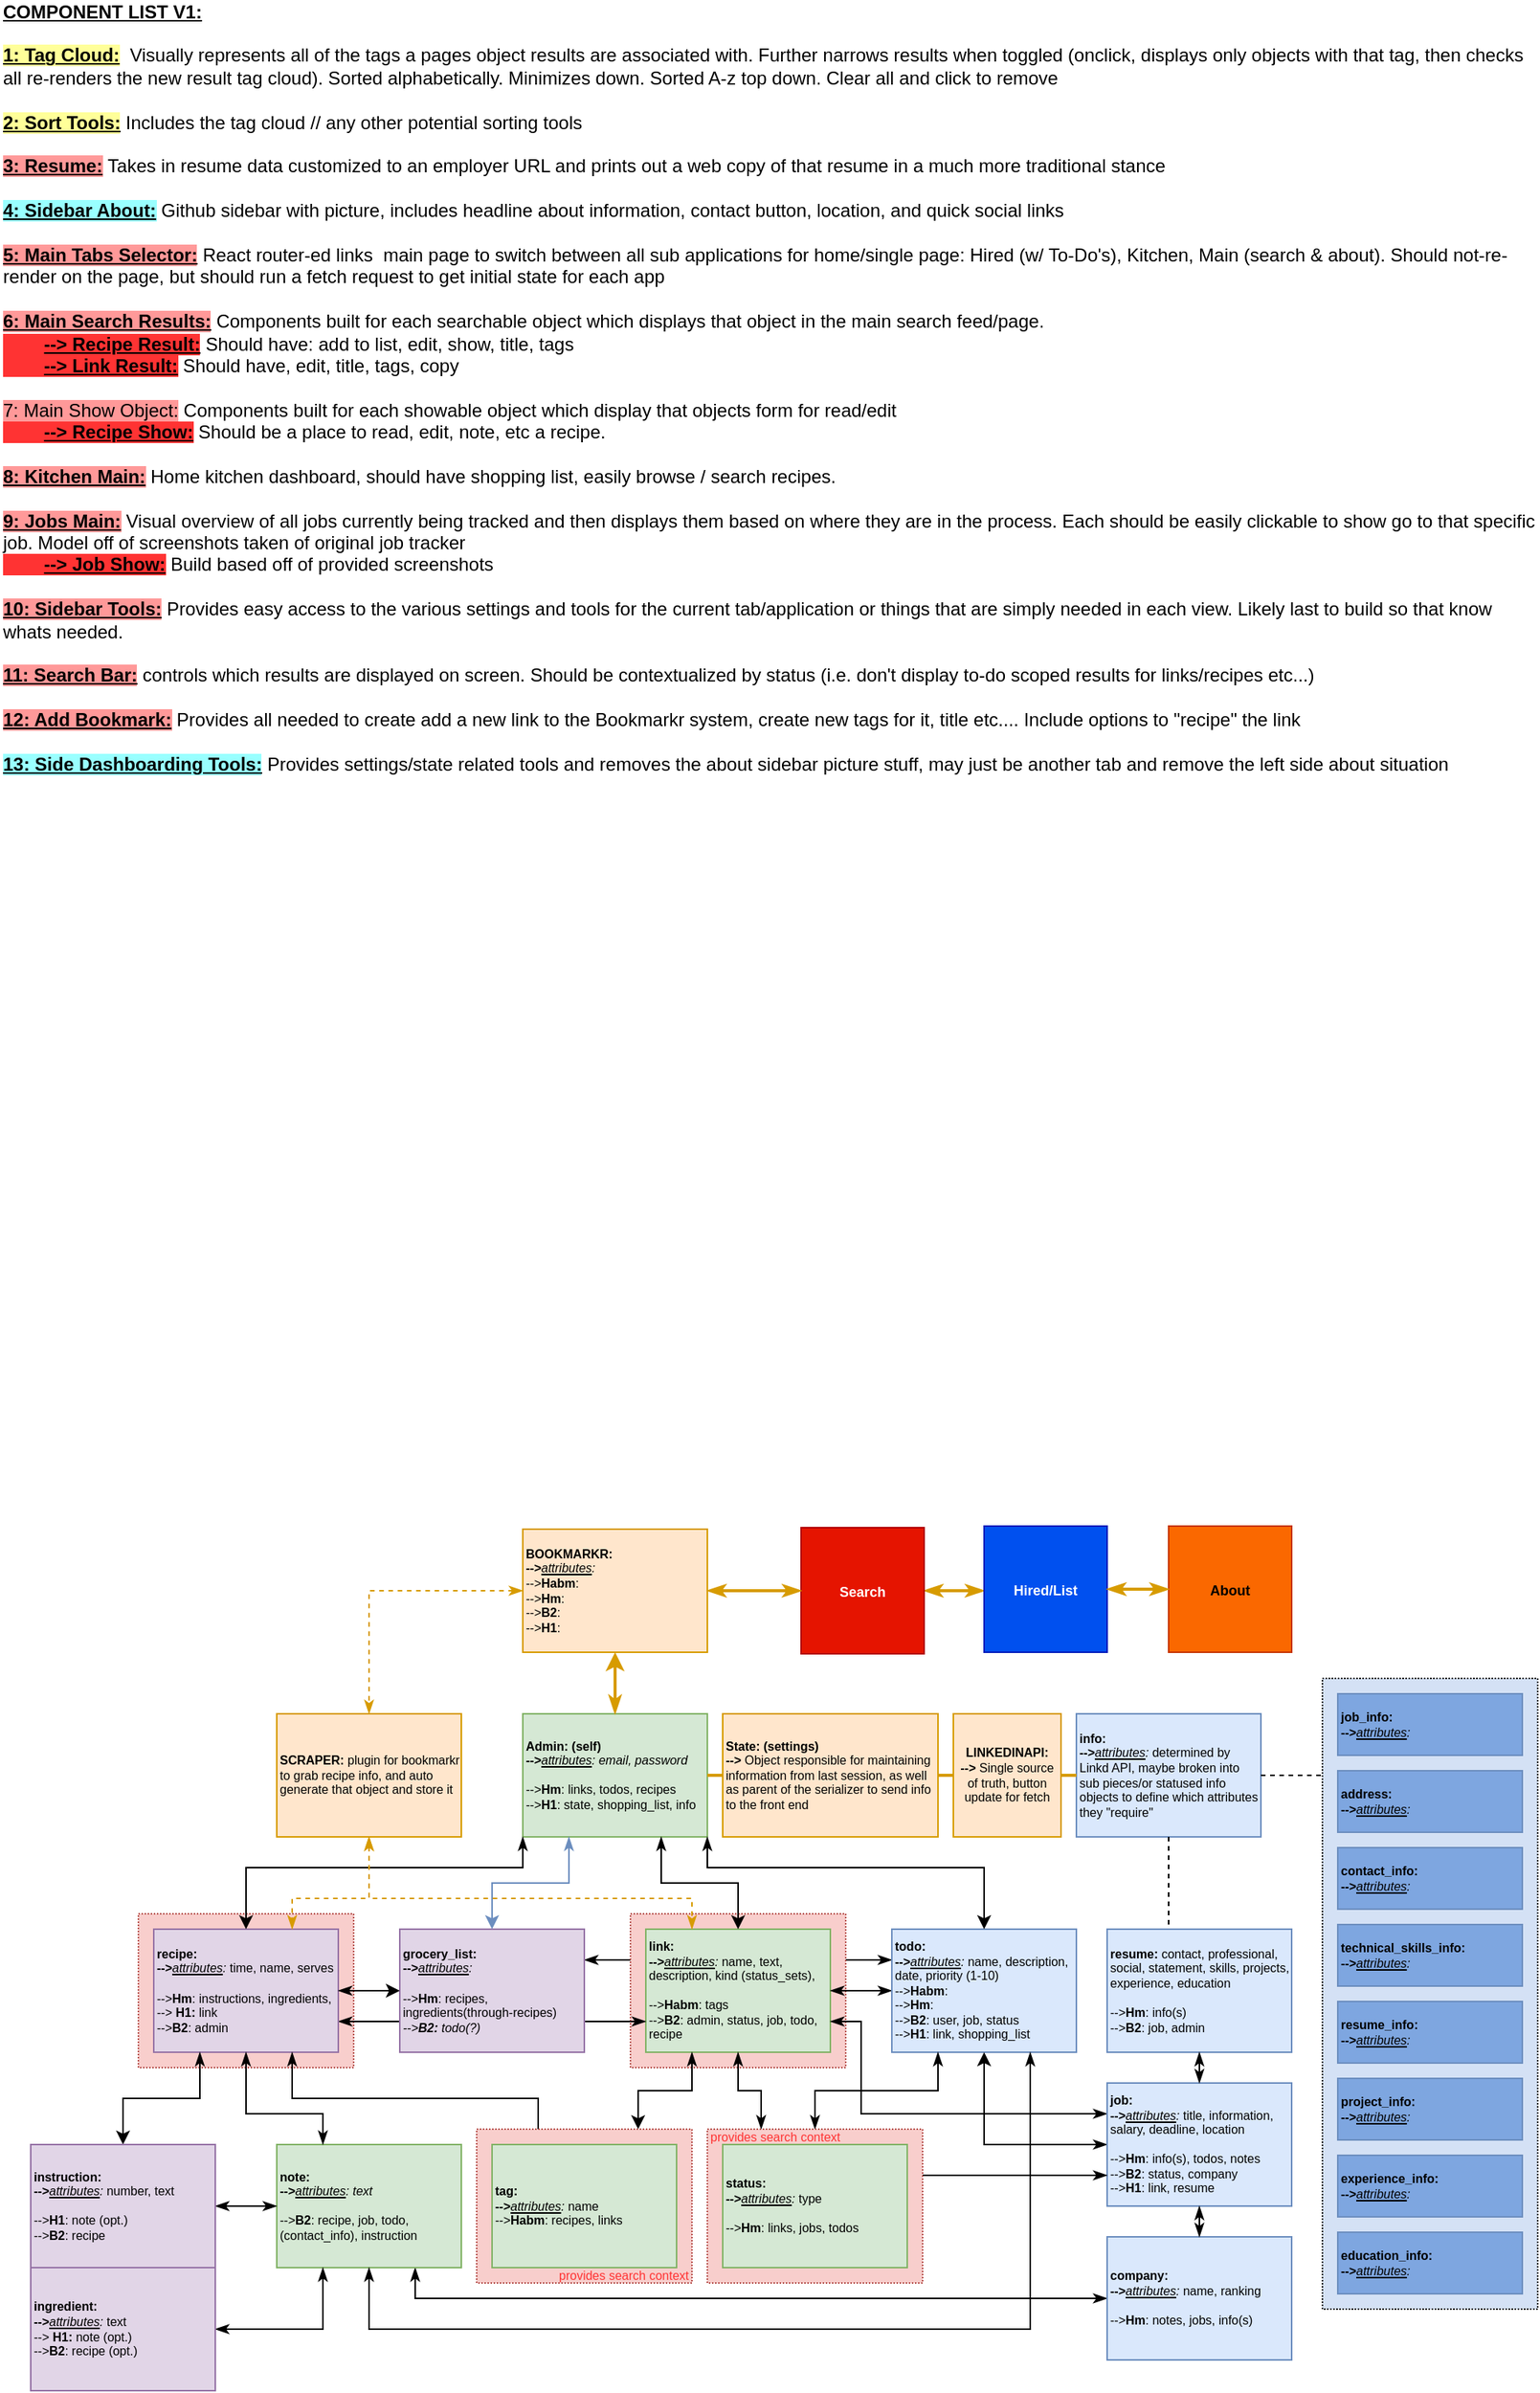 <mxfile version="15.7.3" type="device"><diagram id="ImDymK1f7_B1jzTCU4_X" name="Page-1"><mxGraphModel dx="1502" dy="1850" grid="1" gridSize="10" guides="1" tooltips="1" connect="1" arrows="1" fold="1" page="1" pageScale="1" pageWidth="1100" pageHeight="850" math="0" shadow="0"><root><mxCell id="0"/><mxCell id="1" parent="0"/><mxCell id="HJYqMd4OV8tpor4b_tV7-92" style="edgeStyle=orthogonalEdgeStyle;rounded=0;orthogonalLoop=1;jettySize=auto;html=1;exitX=0;exitY=0.25;exitDx=0;exitDy=0;entryX=1;entryY=0.25;entryDx=0;entryDy=0;fontSize=8;fontColor=#FF3333;startArrow=classicThin;startFill=1;endArrow=classicThin;endFill=1;strokeColor=#000000;strokeWidth=1;" parent="1" source="HJYqMd4OV8tpor4b_tV7-34" target="HJYqMd4OV8tpor4b_tV7-33" edge="1"><mxGeometry x="10" y="1192" as="geometry"/></mxCell><mxCell id="klLHw8lv9nVdal6uO0Be-18" value="" style="rounded=0;whiteSpace=wrap;html=1;fontSize=8;fillColor=#f8cecc;align=left;strokeColor=#b85450;dashed=1;dashPattern=1 1;rotation=0;container=0;" parent="1" vertex="1"><mxGeometry x="450" y="392" width="140" height="100" as="geometry"/></mxCell><mxCell id="klLHw8lv9nVdal6uO0Be-17" value="" style="rounded=0;whiteSpace=wrap;html=1;fontSize=8;fillColor=#f8cecc;align=left;strokeColor=#b85450;dashed=1;dashPattern=1 1;rotation=0;container=0;" parent="1" vertex="1"><mxGeometry x="130" y="392" width="140" height="100" as="geometry"/></mxCell><mxCell id="klLHw8lv9nVdal6uO0Be-39" style="edgeStyle=orthogonalEdgeStyle;rounded=0;orthogonalLoop=1;jettySize=auto;html=1;exitX=0;exitY=0.5;exitDx=0;exitDy=0;entryX=0.75;entryY=1;entryDx=0;entryDy=0;fontSize=9;startArrow=classicThin;startFill=1;endArrow=classicThin;endFill=1;strokeWidth=1;" parent="1" source="HJYqMd4OV8tpor4b_tV7-45" target="HJYqMd4OV8tpor4b_tV7-42" edge="1"><mxGeometry relative="1" as="geometry"/></mxCell><mxCell id="HJYqMd4OV8tpor4b_tV7-45" value="&lt;b&gt;company:&lt;/b&gt;&lt;br&gt;&lt;b&gt;--&amp;gt;&lt;/b&gt;&lt;i&gt;&lt;u&gt;attributes&lt;/u&gt;: &lt;/i&gt;name, ranking&lt;br&gt;&lt;br&gt;--&amp;gt;&lt;b&gt;Hm&lt;/b&gt;: notes, jobs, info(s)" style="rounded=0;whiteSpace=wrap;html=1;fontSize=8;align=left;fillColor=#dae8fc;strokeColor=#6c8ebf;rotation=0;container=0;" parent="1" vertex="1"><mxGeometry x="760" y="602" width="120" height="80" as="geometry"/></mxCell><mxCell id="HJYqMd4OV8tpor4b_tV7-2" value="&lt;b&gt;Admin: (self)&lt;/b&gt;&lt;br&gt;&lt;b&gt;--&amp;gt;&lt;/b&gt;&lt;i&gt;&lt;u&gt;attributes&lt;/u&gt;: email, password&lt;/i&gt;&lt;br&gt;&lt;br&gt;--&amp;gt;&lt;b&gt;Hm&lt;/b&gt;: links, todos, recipes&amp;nbsp;&lt;br&gt;--&amp;gt;&lt;b&gt;H1&lt;/b&gt;: state, shopping_list, info" style="rounded=0;whiteSpace=wrap;html=1;fontSize=8;align=left;fillColor=#d5e8d4;strokeColor=#82b366;rotation=0;container=0;" parent="1" vertex="1"><mxGeometry x="380" y="262" width="120" height="80" as="geometry"/></mxCell><mxCell id="HJYqMd4OV8tpor4b_tV7-3" value="&lt;b&gt;LINKEDINAPI:&lt;br&gt;--&amp;gt; &lt;/b&gt;Single source of truth, button update for fetch" style="rounded=0;whiteSpace=wrap;html=1;fontSize=8;align=center;fillColor=#ffe6cc;strokeColor=#d79b00;rotation=0;container=0;" parent="1" vertex="1"><mxGeometry x="660" y="262" width="70" height="80" as="geometry"/></mxCell><mxCell id="HJYqMd4OV8tpor4b_tV7-4" value="&lt;b&gt;info:&lt;/b&gt;&lt;br&gt;&lt;b&gt;--&amp;gt;&lt;/b&gt;&lt;i&gt;&lt;u&gt;attributes&lt;/u&gt;: &lt;/i&gt;determined by Linkd API, maybe broken into sub pieces/or statused info objects to define which attributes they &quot;require&quot;&lt;br&gt;" style="rounded=0;whiteSpace=wrap;html=1;fontSize=8;align=left;fillColor=#dae8fc;strokeColor=#6c8ebf;rotation=0;container=0;" parent="1" vertex="1"><mxGeometry x="740" y="262" width="120" height="80" as="geometry"/></mxCell><mxCell id="HJYqMd4OV8tpor4b_tV7-85" style="edgeStyle=orthogonalEdgeStyle;rounded=0;orthogonalLoop=1;jettySize=auto;html=1;exitX=1;exitY=0.5;exitDx=0;exitDy=0;entryX=0;entryY=0.5;entryDx=0;entryDy=0;fontSize=8;fontColor=#FF3333;startArrow=none;startFill=0;endArrow=none;endFill=0;strokeColor=#d79b00;strokeWidth=2;fillColor=#ffe6cc;" parent="1" source="HJYqMd4OV8tpor4b_tV7-3" target="HJYqMd4OV8tpor4b_tV7-4" edge="1"><mxGeometry x="10" y="1192" as="geometry"/></mxCell><mxCell id="HJYqMd4OV8tpor4b_tV7-29" value="&lt;b&gt;link:&lt;/b&gt;&lt;br&gt;&lt;b&gt;--&amp;gt;&lt;/b&gt;&lt;i&gt;&lt;u&gt;attributes&lt;/u&gt;: &lt;/i&gt;name, text, description, kind (status_sets),&lt;br&gt;&lt;br&gt;--&amp;gt;&lt;b&gt;Habm&lt;/b&gt;: tags&lt;br&gt;--&amp;gt;&lt;b&gt;B2&lt;/b&gt;: admin, status, job, todo, recipe" style="rounded=0;whiteSpace=wrap;html=1;fontSize=8;align=left;fillColor=#d5e8d4;strokeColor=#82b366;rotation=0;container=0;" parent="1" vertex="1"><mxGeometry x="460" y="402" width="120" height="80" as="geometry"/></mxCell><mxCell id="HJYqMd4OV8tpor4b_tV7-51" style="edgeStyle=orthogonalEdgeStyle;rounded=0;orthogonalLoop=1;jettySize=auto;html=1;exitX=0.75;exitY=1;exitDx=0;exitDy=0;entryX=0.5;entryY=0;entryDx=0;entryDy=0;fontSize=8;startArrow=classicThin;startFill=1;" parent="1" source="HJYqMd4OV8tpor4b_tV7-2" target="HJYqMd4OV8tpor4b_tV7-29" edge="1"><mxGeometry x="10" y="1192" as="geometry"/></mxCell><mxCell id="HJYqMd4OV8tpor4b_tV7-91" style="edgeStyle=orthogonalEdgeStyle;rounded=0;orthogonalLoop=1;jettySize=auto;html=1;exitX=1;exitY=0.75;exitDx=0;exitDy=0;fontSize=8;fontColor=#FF3333;startArrow=classicThin;startFill=1;endArrow=classicThin;endFill=1;strokeColor=#000000;strokeWidth=1;" parent="1" source="HJYqMd4OV8tpor4b_tV7-30" edge="1"><mxGeometry x="10" y="1192" as="geometry"><mxPoint x="460" y="462" as="targetPoint"/><Array as="points"><mxPoint x="460" y="462"/></Array></mxGeometry></mxCell><mxCell id="HJYqMd4OV8tpor4b_tV7-30" value="&lt;b&gt;recipe:&lt;/b&gt;&lt;br&gt;&lt;b&gt;--&amp;gt;&lt;/b&gt;&lt;i&gt;&lt;u&gt;attributes&lt;/u&gt;: &lt;/i&gt;time, name, serves&lt;br&gt;&lt;br&gt;--&amp;gt;&lt;b&gt;Hm&lt;/b&gt;: instructions, ingredients, --&amp;gt; &lt;b&gt;H1:&lt;/b&gt;&amp;nbsp;link&lt;br&gt;--&amp;gt;&lt;b&gt;B2&lt;/b&gt;: admin" style="rounded=0;whiteSpace=wrap;html=1;fontSize=8;align=left;fillColor=#e1d5e7;strokeColor=#9673a6;rotation=0;container=0;" parent="1" vertex="1"><mxGeometry x="140" y="402" width="120" height="80" as="geometry"/></mxCell><mxCell id="HJYqMd4OV8tpor4b_tV7-53" style="edgeStyle=orthogonalEdgeStyle;rounded=0;orthogonalLoop=1;jettySize=auto;html=1;exitX=0;exitY=1;exitDx=0;exitDy=0;entryX=0.5;entryY=0;entryDx=0;entryDy=0;fontSize=8;startArrow=classicThin;startFill=1;" parent="1" source="HJYqMd4OV8tpor4b_tV7-2" target="HJYqMd4OV8tpor4b_tV7-30" edge="1"><mxGeometry x="10" y="1192" as="geometry"><Array as="points"><mxPoint x="380" y="362"/><mxPoint x="200" y="362"/></Array></mxGeometry></mxCell><mxCell id="HJYqMd4OV8tpor4b_tV7-33" value="&lt;b&gt;grocery_list:&lt;/b&gt;&lt;br&gt;&lt;b&gt;--&amp;gt;&lt;/b&gt;&lt;i&gt;&lt;u&gt;attributes&lt;/u&gt;:&lt;/i&gt;&lt;br&gt;&lt;br&gt;--&amp;gt;&lt;b&gt;Hm&lt;/b&gt;: recipes, ingredients(through-recipes)&lt;br&gt;&lt;i&gt;--&amp;gt;&lt;b&gt;B2: &lt;/b&gt;todo(?)&lt;/i&gt;" style="rounded=0;whiteSpace=wrap;html=1;fontSize=8;align=left;fillColor=#e1d5e7;strokeColor=#9673a6;rotation=0;container=0;" parent="1" vertex="1"><mxGeometry x="300" y="402" width="120" height="80" as="geometry"/></mxCell><mxCell id="HJYqMd4OV8tpor4b_tV7-50" style="edgeStyle=orthogonalEdgeStyle;rounded=0;orthogonalLoop=1;jettySize=auto;html=1;exitX=0.25;exitY=1;exitDx=0;exitDy=0;entryX=0.5;entryY=0;entryDx=0;entryDy=0;fontSize=8;startArrow=classicThin;startFill=1;fillColor=#dae8fc;strokeColor=#6c8ebf;" parent="1" source="HJYqMd4OV8tpor4b_tV7-2" target="HJYqMd4OV8tpor4b_tV7-33" edge="1"><mxGeometry x="10" y="1192" as="geometry"/></mxCell><mxCell id="HJYqMd4OV8tpor4b_tV7-49" style="edgeStyle=orthogonalEdgeStyle;rounded=0;orthogonalLoop=1;jettySize=auto;html=1;exitX=1;exitY=0.5;exitDx=0;exitDy=0;entryX=0;entryY=0.5;entryDx=0;entryDy=0;fontSize=8;startArrow=classicThin;startFill=1;" parent="1" source="HJYqMd4OV8tpor4b_tV7-30" target="HJYqMd4OV8tpor4b_tV7-33" edge="1"><mxGeometry x="10" y="1192" as="geometry"/></mxCell><mxCell id="HJYqMd4OV8tpor4b_tV7-90" style="edgeStyle=orthogonalEdgeStyle;rounded=0;orthogonalLoop=1;jettySize=auto;html=1;exitX=0;exitY=0.5;exitDx=0;exitDy=0;entryX=1;entryY=0.5;entryDx=0;entryDy=0;fontSize=8;fontColor=#FF3333;startArrow=classicThin;startFill=1;endArrow=classicThin;endFill=1;strokeColor=#000000;strokeWidth=1;" parent="1" source="HJYqMd4OV8tpor4b_tV7-34" target="HJYqMd4OV8tpor4b_tV7-29" edge="1"><mxGeometry x="10" y="1192" as="geometry"/></mxCell><mxCell id="HJYqMd4OV8tpor4b_tV7-34" value="&lt;b&gt;todo:&lt;/b&gt;&lt;br&gt;&lt;b&gt;--&amp;gt;&lt;/b&gt;&lt;i&gt;&lt;u&gt;attributes&lt;/u&gt;: &lt;/i&gt;name, description, date, priority (1-10)&lt;br&gt;--&amp;gt;&lt;b&gt;Habm&lt;/b&gt;:&amp;nbsp;&lt;br&gt;--&amp;gt;&lt;b&gt;Hm&lt;/b&gt;:&lt;br&gt;--&amp;gt;&lt;b&gt;B2&lt;/b&gt;: user, job, status&lt;br&gt;--&amp;gt;&lt;b&gt;H1&lt;/b&gt;: link, shopping_list" style="rounded=0;whiteSpace=wrap;html=1;fontSize=8;align=left;fillColor=#dae8fc;strokeColor=#6c8ebf;rotation=0;container=0;" parent="1" vertex="1"><mxGeometry x="620" y="402" width="120" height="80" as="geometry"/></mxCell><mxCell id="HJYqMd4OV8tpor4b_tV7-52" style="edgeStyle=orthogonalEdgeStyle;rounded=0;orthogonalLoop=1;jettySize=auto;html=1;exitX=1;exitY=1;exitDx=0;exitDy=0;entryX=0.5;entryY=0;entryDx=0;entryDy=0;fontSize=8;startArrow=classicThin;startFill=1;" parent="1" source="HJYqMd4OV8tpor4b_tV7-2" target="HJYqMd4OV8tpor4b_tV7-34" edge="1"><mxGeometry x="10" y="1192" as="geometry"><Array as="points"><mxPoint x="500" y="362"/><mxPoint x="680" y="362"/></Array></mxGeometry></mxCell><mxCell id="HJYqMd4OV8tpor4b_tV7-59" style="edgeStyle=orthogonalEdgeStyle;rounded=0;orthogonalLoop=1;jettySize=auto;html=1;exitX=0.25;exitY=1;exitDx=0;exitDy=0;entryX=0.75;entryY=0;entryDx=0;entryDy=0;fontSize=8;startArrow=classicThin;startFill=1;" parent="1" source="HJYqMd4OV8tpor4b_tV7-29" target="HJYqMd4OV8tpor4b_tV7-94" edge="1"><mxGeometry x="10" y="1192" as="geometry"/></mxCell><mxCell id="HJYqMd4OV8tpor4b_tV7-58" style="edgeStyle=orthogonalEdgeStyle;rounded=0;orthogonalLoop=1;jettySize=auto;html=1;exitX=0.75;exitY=1;exitDx=0;exitDy=0;entryX=0.25;entryY=0;entryDx=0;entryDy=0;fontSize=8;startArrow=classicThin;startFill=1;" parent="1" source="HJYqMd4OV8tpor4b_tV7-30" target="HJYqMd4OV8tpor4b_tV7-35" edge="1"><mxGeometry x="10" y="1192" as="geometry"/></mxCell><mxCell id="HJYqMd4OV8tpor4b_tV7-57" style="edgeStyle=orthogonalEdgeStyle;rounded=0;orthogonalLoop=1;jettySize=auto;html=1;exitX=0;exitY=0.5;exitDx=0;exitDy=0;entryX=0.5;entryY=1;entryDx=0;entryDy=0;fontSize=8;startArrow=classicThin;startFill=1;" parent="1" source="HJYqMd4OV8tpor4b_tV7-37" target="HJYqMd4OV8tpor4b_tV7-34" edge="1"><mxGeometry x="10" y="1192" as="geometry"><Array as="points"><mxPoint x="680" y="542"/></Array></mxGeometry></mxCell><mxCell id="HJYqMd4OV8tpor4b_tV7-89" style="edgeStyle=orthogonalEdgeStyle;rounded=0;orthogonalLoop=1;jettySize=auto;html=1;exitX=0;exitY=0.25;exitDx=0;exitDy=0;entryX=1;entryY=0.75;entryDx=0;entryDy=0;fontSize=8;fontColor=#FF3333;startArrow=classicThin;startFill=1;endArrow=classicThin;endFill=1;strokeColor=#000000;strokeWidth=1;" parent="1" source="HJYqMd4OV8tpor4b_tV7-37" target="HJYqMd4OV8tpor4b_tV7-29" edge="1"><mxGeometry x="10" y="1192" as="geometry"><Array as="points"><mxPoint x="600" y="522"/><mxPoint x="600" y="462"/></Array></mxGeometry></mxCell><mxCell id="HJYqMd4OV8tpor4b_tV7-37" value="&lt;b&gt;job:&lt;/b&gt;&lt;br&gt;&lt;b&gt;--&amp;gt;&lt;/b&gt;&lt;i&gt;&lt;u&gt;attributes&lt;/u&gt;: &lt;/i&gt;title, information, salary, deadline, location&lt;br&gt;&lt;br&gt;--&amp;gt;&lt;b&gt;Hm&lt;/b&gt;: info(s), todos, notes&lt;br&gt;--&amp;gt;&lt;b&gt;B2&lt;/b&gt;: status, company&lt;br&gt;--&amp;gt;&lt;b&gt;H1&lt;/b&gt;: link, resume" style="rounded=0;whiteSpace=wrap;html=1;fontSize=8;align=left;fillColor=#dae8fc;strokeColor=#6c8ebf;rotation=0;container=0;" parent="1" vertex="1"><mxGeometry x="760" y="502" width="120" height="80" as="geometry"/></mxCell><mxCell id="klLHw8lv9nVdal6uO0Be-10" style="edgeStyle=orthogonalEdgeStyle;rounded=0;orthogonalLoop=1;jettySize=auto;html=1;exitX=0;exitY=0.5;exitDx=0;exitDy=0;entryX=1;entryY=0.5;entryDx=0;entryDy=0;strokeColor=none;startArrow=classicThin;startFill=1;" parent="1" source="HJYqMd4OV8tpor4b_tV7-45" target="HJYqMd4OV8tpor4b_tV7-37" edge="1"><mxGeometry x="60" y="142" as="geometry"/></mxCell><mxCell id="HJYqMd4OV8tpor4b_tV7-38" value="&lt;b&gt;resume: &lt;/b&gt;contact, professional, social, statement, skills, projects, experience, education&lt;br&gt;&lt;br&gt;--&amp;gt;&lt;b&gt;Hm&lt;/b&gt;: info(s)&lt;br&gt;--&amp;gt;&lt;b&gt;B2&lt;/b&gt;: job, admin" style="rounded=0;whiteSpace=wrap;html=1;fontSize=8;align=left;fillColor=#dae8fc;strokeColor=#6c8ebf;rotation=0;container=0;" parent="1" vertex="1"><mxGeometry x="760" y="402" width="120" height="80" as="geometry"/></mxCell><mxCell id="klLHw8lv9nVdal6uO0Be-36" style="edgeStyle=orthogonalEdgeStyle;rounded=0;orthogonalLoop=1;jettySize=auto;html=1;exitX=0.5;exitY=0;exitDx=0;exitDy=0;entryX=0.5;entryY=1;entryDx=0;entryDy=0;fontSize=9;startArrow=classicThin;startFill=1;endArrow=classicThin;endFill=1;strokeWidth=1;" parent="1" source="HJYqMd4OV8tpor4b_tV7-37" target="HJYqMd4OV8tpor4b_tV7-38" edge="1"><mxGeometry x="60" y="140" as="geometry"/></mxCell><mxCell id="HJYqMd4OV8tpor4b_tV7-39" style="edgeStyle=orthogonalEdgeStyle;rounded=0;orthogonalLoop=1;jettySize=auto;html=1;exitX=0.5;exitY=1;exitDx=0;exitDy=0;fontSize=8;startArrow=none;startFill=0;dashed=1;endArrow=none;endFill=0;" parent="1" source="HJYqMd4OV8tpor4b_tV7-4" edge="1"><mxGeometry x="10" y="1192" as="geometry"><mxPoint x="800" y="402" as="targetPoint"/><Array as="points"><mxPoint x="800" y="402"/></Array></mxGeometry></mxCell><mxCell id="HJYqMd4OV8tpor4b_tV7-42" value="&lt;b&gt;note:&lt;/b&gt;&lt;br&gt;&lt;b&gt;--&amp;gt;&lt;/b&gt;&lt;i&gt;&lt;u&gt;attributes&lt;/u&gt;: text&lt;/i&gt;&lt;br&gt;&lt;br&gt;--&amp;gt;&lt;b&gt;B2&lt;/b&gt;: recipe, job, todo, (contact_info), instruction" style="rounded=0;whiteSpace=wrap;html=1;fontSize=8;align=left;fillColor=#d5e8d4;strokeColor=#82b366;rotation=0;container=0;" parent="1" vertex="1"><mxGeometry x="220" y="542" width="120" height="80" as="geometry"/></mxCell><mxCell id="HJYqMd4OV8tpor4b_tV7-87" style="edgeStyle=orthogonalEdgeStyle;rounded=0;orthogonalLoop=1;jettySize=auto;html=1;exitX=0.5;exitY=1;exitDx=0;exitDy=0;entryX=0.25;entryY=0;entryDx=0;entryDy=0;fontSize=8;fontColor=#FF3333;startArrow=classicThin;startFill=1;endArrow=classicThin;endFill=1;strokeColor=#000000;strokeWidth=1;" parent="1" source="HJYqMd4OV8tpor4b_tV7-30" target="HJYqMd4OV8tpor4b_tV7-42" edge="1"><mxGeometry x="10" y="1192" as="geometry"><Array as="points"><mxPoint x="200" y="522"/><mxPoint x="250" y="522"/></Array></mxGeometry></mxCell><mxCell id="klLHw8lv9nVdal6uO0Be-37" style="edgeStyle=orthogonalEdgeStyle;rounded=0;orthogonalLoop=1;jettySize=auto;html=1;exitX=1;exitY=0.5;exitDx=0;exitDy=0;entryX=0.25;entryY=1;entryDx=0;entryDy=0;fontSize=9;startArrow=classicThin;startFill=1;endArrow=classicThin;endFill=1;strokeWidth=1;" parent="1" source="HJYqMd4OV8tpor4b_tV7-61" target="HJYqMd4OV8tpor4b_tV7-42" edge="1"><mxGeometry x="60" y="140" as="geometry"/></mxCell><mxCell id="HJYqMd4OV8tpor4b_tV7-61" value="&lt;b&gt;ingredient:&lt;/b&gt;&lt;br&gt;&lt;b&gt;--&amp;gt;&lt;/b&gt;&lt;i&gt;&lt;u&gt;attributes&lt;/u&gt;: &lt;/i&gt;text&lt;br&gt;--&amp;gt; &lt;b&gt;H1: &lt;/b&gt;note (opt.)&lt;br&gt;--&amp;gt;&lt;b&gt;B2&lt;/b&gt;: recipe (opt.)" style="rounded=0;whiteSpace=wrap;html=1;fontSize=8;align=left;fillColor=#e1d5e7;strokeColor=#9673a6;rotation=0;container=0;" parent="1" vertex="1"><mxGeometry x="60" y="622" width="120" height="80" as="geometry"/></mxCell><mxCell id="HJYqMd4OV8tpor4b_tV7-63" style="edgeStyle=orthogonalEdgeStyle;rounded=0;orthogonalLoop=1;jettySize=auto;html=1;exitX=0.25;exitY=1;exitDx=0;exitDy=0;entryX=0.5;entryY=0;entryDx=0;entryDy=0;fontSize=8;startArrow=classicThin;startFill=1;" parent="1" source="HJYqMd4OV8tpor4b_tV7-30" target="HJYqMd4OV8tpor4b_tV7-62" edge="1"><mxGeometry x="10" y="1192" as="geometry"><Array as="points"><mxPoint x="170" y="512"/><mxPoint x="120" y="512"/></Array></mxGeometry></mxCell><mxCell id="HJYqMd4OV8tpor4b_tV7-99" style="edgeStyle=orthogonalEdgeStyle;rounded=0;orthogonalLoop=1;jettySize=auto;html=1;exitX=1;exitY=0.5;exitDx=0;exitDy=0;entryX=0;entryY=0.5;entryDx=0;entryDy=0;fontSize=8;fontColor=#FF3333;startArrow=classicThin;startFill=1;endArrow=classicThin;endFill=1;strokeColor=#000000;strokeWidth=1;" parent="1" source="HJYqMd4OV8tpor4b_tV7-62" target="HJYqMd4OV8tpor4b_tV7-42" edge="1"><mxGeometry x="10" y="1192" as="geometry"><Array as="points"><mxPoint x="210" y="582"/><mxPoint x="210" y="582"/></Array></mxGeometry></mxCell><mxCell id="HJYqMd4OV8tpor4b_tV7-62" value="&lt;b&gt;instruction:&lt;/b&gt;&lt;br&gt;&lt;b&gt;--&amp;gt;&lt;/b&gt;&lt;i&gt;&lt;u&gt;attributes&lt;/u&gt;:&amp;nbsp;&lt;/i&gt;number, text&lt;br&gt;&lt;br&gt;--&amp;gt;&lt;b&gt;H1&lt;/b&gt;: note (opt.)&lt;br&gt;--&amp;gt;&lt;b&gt;B2&lt;/b&gt;: recipe" style="rounded=0;whiteSpace=wrap;html=1;fontSize=8;align=left;fillColor=#e1d5e7;strokeColor=#9673a6;rotation=0;container=0;" parent="1" vertex="1"><mxGeometry x="60" y="542" width="120" height="80" as="geometry"/></mxCell><mxCell id="HJYqMd4OV8tpor4b_tV7-103" style="edgeStyle=orthogonalEdgeStyle;rounded=0;orthogonalLoop=1;jettySize=auto;html=1;exitX=0.5;exitY=1;exitDx=0;exitDy=0;entryX=0.75;entryY=0;entryDx=0;entryDy=0;dashed=1;fontSize=8;fontColor=#FF3333;startArrow=classicThin;startFill=1;endArrow=classicThin;endFill=1;strokeColor=#d79b00;strokeWidth=1;fillColor=#ffe6cc;" parent="1" source="HJYqMd4OV8tpor4b_tV7-73" target="HJYqMd4OV8tpor4b_tV7-30" edge="1"><mxGeometry x="10" y="1192" as="geometry"><Array as="points"><mxPoint x="280" y="382"/><mxPoint x="230" y="382"/></Array></mxGeometry></mxCell><mxCell id="HJYqMd4OV8tpor4b_tV7-104" style="edgeStyle=orthogonalEdgeStyle;rounded=0;orthogonalLoop=1;jettySize=auto;html=1;exitX=0.5;exitY=1;exitDx=0;exitDy=0;entryX=0.25;entryY=0;entryDx=0;entryDy=0;dashed=1;fontSize=8;fontColor=#FF3333;startArrow=classicThin;startFill=1;endArrow=classicThin;endFill=1;strokeColor=#d79b00;strokeWidth=1;fillColor=#ffe6cc;" parent="1" source="HJYqMd4OV8tpor4b_tV7-73" target="HJYqMd4OV8tpor4b_tV7-29" edge="1"><mxGeometry x="10" y="1192" as="geometry"><Array as="points"><mxPoint x="280" y="382"/><mxPoint x="490" y="382"/></Array></mxGeometry></mxCell><mxCell id="HJYqMd4OV8tpor4b_tV7-73" value="&lt;b&gt;SCRAPER: &lt;/b&gt;plugin for bookmarkr to grab recipe info, and auto generate that object and store it" style="rounded=0;whiteSpace=wrap;html=1;fontSize=8;align=left;fillColor=#ffe6cc;strokeColor=#d79b00;rotation=0;container=0;" parent="1" vertex="1"><mxGeometry x="220" y="262" width="120" height="80" as="geometry"/></mxCell><mxCell id="HJYqMd4OV8tpor4b_tV7-102" style="edgeStyle=orthogonalEdgeStyle;rounded=0;orthogonalLoop=1;jettySize=auto;html=1;exitX=0;exitY=0.5;exitDx=0;exitDy=0;entryX=0.5;entryY=0;entryDx=0;entryDy=0;dashed=1;fontSize=8;fontColor=#FF3333;startArrow=classicThin;startFill=1;endArrow=classicThin;endFill=1;strokeColor=#d79b00;strokeWidth=1;fillColor=#ffe6cc;" parent="1" source="HJYqMd4OV8tpor4b_tV7-74" target="HJYqMd4OV8tpor4b_tV7-73" edge="1"><mxGeometry x="10" y="1192" as="geometry"/></mxCell><mxCell id="HJYqMd4OV8tpor4b_tV7-74" value="&lt;b&gt;BOOKMARKR:&lt;/b&gt;&lt;br&gt;&lt;b&gt;--&amp;gt;&lt;/b&gt;&lt;i&gt;&lt;u&gt;attributes&lt;/u&gt;:&lt;/i&gt;&lt;br&gt;--&amp;gt;&lt;b&gt;Habm&lt;/b&gt;:&amp;nbsp;&lt;br&gt;--&amp;gt;&lt;b&gt;Hm&lt;/b&gt;:&lt;br&gt;--&amp;gt;&lt;b&gt;B2&lt;/b&gt;:&amp;nbsp;&lt;br&gt;--&amp;gt;&lt;b&gt;H1&lt;/b&gt;:" style="rounded=0;whiteSpace=wrap;html=1;fontSize=8;align=left;fillColor=#ffe6cc;strokeColor=#d79b00;rotation=0;container=0;" parent="1" vertex="1"><mxGeometry x="380" y="142" width="120" height="80" as="geometry"/></mxCell><mxCell id="klLHw8lv9nVdal6uO0Be-33" style="edgeStyle=orthogonalEdgeStyle;rounded=0;orthogonalLoop=1;jettySize=auto;html=1;exitX=0.75;exitY=1;exitDx=0;exitDy=0;entryX=0.5;entryY=1;entryDx=0;entryDy=0;fontSize=9;startArrow=classicThin;startFill=1;endArrow=classicThin;endFill=1;strokeWidth=1;" parent="1" source="HJYqMd4OV8tpor4b_tV7-34" target="HJYqMd4OV8tpor4b_tV7-42" edge="1"><mxGeometry x="60" y="140" as="geometry"><Array as="points"><mxPoint x="710" y="662"/><mxPoint x="280" y="662"/></Array></mxGeometry></mxCell><mxCell id="HJYqMd4OV8tpor4b_tV7-76" style="edgeStyle=orthogonalEdgeStyle;rounded=0;orthogonalLoop=1;jettySize=auto;html=1;exitX=0.5;exitY=0;exitDx=0;exitDy=0;entryX=0.5;entryY=1;entryDx=0;entryDy=0;fontSize=8;fontColor=#FF3333;startArrow=classicThin;startFill=1;strokeColor=#d79b00;strokeWidth=2;fillColor=#ffe6cc;" parent="1" source="HJYqMd4OV8tpor4b_tV7-2" target="HJYqMd4OV8tpor4b_tV7-74" edge="1"><mxGeometry x="10" y="1192" as="geometry"/></mxCell><mxCell id="HJYqMd4OV8tpor4b_tV7-83" style="edgeStyle=orthogonalEdgeStyle;rounded=0;orthogonalLoop=1;jettySize=auto;html=1;exitX=1;exitY=0.5;exitDx=0;exitDy=0;entryX=0;entryY=0.5;entryDx=0;entryDy=0;fontSize=8;fontColor=#FF3333;startArrow=none;startFill=0;strokeColor=#d79b00;strokeWidth=2;endArrow=none;endFill=0;fillColor=#ffe6cc;" parent="1" source="HJYqMd4OV8tpor4b_tV7-82" target="HJYqMd4OV8tpor4b_tV7-3" edge="1"><mxGeometry x="10" y="1192" as="geometry"/></mxCell><mxCell id="HJYqMd4OV8tpor4b_tV7-84" style="edgeStyle=orthogonalEdgeStyle;rounded=0;orthogonalLoop=1;jettySize=auto;html=1;exitX=0;exitY=0.5;exitDx=0;exitDy=0;fontSize=8;fontColor=#FF3333;startArrow=none;startFill=0;endArrow=none;endFill=0;strokeColor=#d79b00;strokeWidth=2;fillColor=#ffe6cc;" parent="1" source="HJYqMd4OV8tpor4b_tV7-82" edge="1"><mxGeometry x="10" y="1192" as="geometry"><mxPoint x="500" y="302" as="targetPoint"/></mxGeometry></mxCell><mxCell id="HJYqMd4OV8tpor4b_tV7-82" value="&lt;b&gt;State: (settings)&lt;br&gt;--&amp;gt;&lt;/b&gt;&lt;span style=&quot;font-style: italic&quot;&gt;&amp;nbsp;&lt;/span&gt;Object responsible for maintaining information from last session, as well as parent of the serializer to send info to the front end" style="rounded=0;whiteSpace=wrap;html=1;fontSize=8;align=left;fillColor=#ffe6cc;strokeColor=#d79b00;rotation=0;container=0;" parent="1" vertex="1"><mxGeometry x="510" y="262" width="140" height="80" as="geometry"/></mxCell><mxCell id="klLHw8lv9nVdal6uO0Be-11" style="edgeStyle=orthogonalEdgeStyle;rounded=0;orthogonalLoop=1;jettySize=auto;html=1;startArrow=classicThin;startFill=1;endArrow=classicThin;endFill=1;" parent="1" source="HJYqMd4OV8tpor4b_tV7-45" edge="1"><mxGeometry x="60" y="142" as="geometry"><mxPoint x="820" y="582" as="targetPoint"/></mxGeometry></mxCell><mxCell id="klLHw8lv9nVdal6uO0Be-20" style="edgeStyle=orthogonalEdgeStyle;rounded=0;orthogonalLoop=1;jettySize=auto;html=1;exitX=1;exitY=0.5;exitDx=0;exitDy=0;entryX=0;entryY=0.5;entryDx=0;entryDy=0;fontSize=9;startArrow=classicThin;startFill=1;endArrow=classicThin;endFill=1;fillColor=#ffe6cc;strokeColor=#d79b00;strokeWidth=2;" parent="1" source="klLHw8lv9nVdal6uO0Be-15" edge="1"><mxGeometry x="60" y="140" as="geometry"><mxPoint x="680" y="182" as="targetPoint"/></mxGeometry></mxCell><mxCell id="klLHw8lv9nVdal6uO0Be-15" value="&lt;b&gt;&lt;font style=&quot;font-size: 9px&quot;&gt;Search&lt;/font&gt;&lt;/b&gt;" style="rounded=0;whiteSpace=wrap;html=1;fillColor=#e51400;strokeColor=#B20000;fontColor=#ffffff;container=0;" parent="1" vertex="1"><mxGeometry x="561" y="141" width="80" height="82" as="geometry"/></mxCell><mxCell id="klLHw8lv9nVdal6uO0Be-21" value="&lt;b&gt;&lt;font style=&quot;font-size: 9px&quot;&gt;Hired/List&lt;/font&gt;&lt;/b&gt;" style="rounded=0;whiteSpace=wrap;html=1;fillColor=#0050ef;strokeColor=#001DBC;fontColor=#ffffff;container=0;" parent="1" vertex="1"><mxGeometry x="680" y="140" width="80" height="82" as="geometry"/></mxCell><mxCell id="klLHw8lv9nVdal6uO0Be-12" style="edgeStyle=orthogonalEdgeStyle;rounded=0;orthogonalLoop=1;jettySize=auto;html=1;exitX=1;exitY=0.5;exitDx=0;exitDy=0;entryX=-0.001;entryY=0.153;entryDx=0;entryDy=0;startArrow=none;startFill=0;endArrow=none;endFill=0;dashed=1;entryPerimeter=0;" parent="1" source="HJYqMd4OV8tpor4b_tV7-4" target="HJYqMd4OV8tpor4b_tV7-75" edge="1"><mxGeometry x="60" y="142" as="geometry"/></mxCell><mxCell id="klLHw8lv9nVdal6uO0Be-24" value="&lt;b&gt;&lt;font style=&quot;font-size: 9px&quot;&gt;About&lt;br&gt;&lt;/font&gt;&lt;/b&gt;" style="rounded=0;whiteSpace=wrap;html=1;fillColor=#fa6800;strokeColor=#C73500;fontColor=#000000;container=0;" parent="1" vertex="1"><mxGeometry x="800" y="140" width="80" height="82" as="geometry"/></mxCell><mxCell id="HJYqMd4OV8tpor4b_tV7-54" style="edgeStyle=orthogonalEdgeStyle;rounded=0;orthogonalLoop=1;jettySize=auto;html=1;exitX=0;exitY=0.75;exitDx=0;exitDy=0;entryX=1;entryY=0.25;entryDx=0;entryDy=0;fontSize=8;startArrow=classicThin;startFill=1;" parent="1" source="HJYqMd4OV8tpor4b_tV7-37" target="HJYqMd4OV8tpor4b_tV7-36" edge="1"><mxGeometry x="10" y="1192" as="geometry"><Array as="points"><mxPoint x="680" y="562"/><mxPoint x="680" y="562"/></Array></mxGeometry></mxCell><mxCell id="klLHw8lv9nVdal6uO0Be-34" style="edgeStyle=orthogonalEdgeStyle;rounded=0;orthogonalLoop=1;jettySize=auto;html=1;exitX=0.5;exitY=1;exitDx=0;exitDy=0;fontSize=9;startArrow=classicThin;startFill=1;endArrow=classicThin;endFill=1;strokeWidth=1;" parent="1" source="HJYqMd4OV8tpor4b_tV7-29" edge="1"><mxGeometry x="60" y="140" as="geometry"><mxPoint x="535" y="532" as="targetPoint"/><Array as="points"><mxPoint x="520" y="507"/><mxPoint x="535" y="507"/></Array></mxGeometry></mxCell><mxCell id="klLHw8lv9nVdal6uO0Be-16" style="edgeStyle=orthogonalEdgeStyle;rounded=0;orthogonalLoop=1;jettySize=auto;html=1;exitX=1;exitY=0.5;exitDx=0;exitDy=0;entryX=0;entryY=0.5;entryDx=0;entryDy=0;fontSize=9;startArrow=classicThin;startFill=1;endArrow=classicThin;endFill=1;fillColor=#ffe6cc;strokeColor=#d79b00;strokeWidth=2;" parent="1" source="HJYqMd4OV8tpor4b_tV7-74" target="klLHw8lv9nVdal6uO0Be-15" edge="1"><mxGeometry x="60" y="140" as="geometry"/></mxCell><mxCell id="klLHw8lv9nVdal6uO0Be-26" style="edgeStyle=orthogonalEdgeStyle;rounded=0;orthogonalLoop=1;jettySize=auto;html=1;exitX=1;exitY=0.5;exitDx=0;exitDy=0;entryX=0;entryY=0.5;entryDx=0;entryDy=0;fontSize=9;startArrow=classicThin;startFill=1;endArrow=classicThin;endFill=1;fillColor=#ffe6cc;strokeColor=#d79b00;strokeWidth=2;" parent="1" source="klLHw8lv9nVdal6uO0Be-21" target="klLHw8lv9nVdal6uO0Be-24" edge="1"><mxGeometry x="60" y="140" as="geometry"/></mxCell><mxCell id="klLHw8lv9nVdal6uO0Be-35" style="edgeStyle=orthogonalEdgeStyle;rounded=0;orthogonalLoop=1;jettySize=auto;html=1;exitX=0.25;exitY=1;exitDx=0;exitDy=0;entryX=0.5;entryY=0;entryDx=0;entryDy=0;fontSize=9;startArrow=classicThin;startFill=1;endArrow=classicThin;endFill=1;strokeWidth=1;" parent="1" source="HJYqMd4OV8tpor4b_tV7-34" target="HJYqMd4OV8tpor4b_tV7-69" edge="1"><mxGeometry x="60" y="140" as="geometry"/></mxCell><mxCell id="HJYqMd4OV8tpor4b_tV7-75" value="" style="rounded=0;whiteSpace=wrap;html=1;dashed=1;dashPattern=1 1;fontSize=8;fontColor=#FF3333;fillColor=#D4E1F5;align=left;rotation=0;container=0;" parent="1" vertex="1"><mxGeometry x="900" y="239" width="140" height="410" as="geometry"/></mxCell><mxCell id="HJYqMd4OV8tpor4b_tV7-5" value="&lt;b&gt;job_info:&lt;/b&gt;&lt;br&gt;&lt;b&gt;--&amp;gt;&lt;/b&gt;&lt;i&gt;&lt;u&gt;attributes&lt;/u&gt;:&lt;/i&gt;&lt;br&gt;" style="rounded=0;whiteSpace=wrap;html=1;fontSize=8;align=left;fillColor=#7EA6E0;strokeColor=#6c8ebf;rotation=0;container=0;" parent="1" vertex="1"><mxGeometry x="910" y="249" width="120" height="40" as="geometry"/></mxCell><mxCell id="HJYqMd4OV8tpor4b_tV7-6" value="&lt;b&gt;address:&lt;/b&gt;&lt;br&gt;&lt;b&gt;--&amp;gt;&lt;/b&gt;&lt;i&gt;&lt;u&gt;attributes&lt;/u&gt;:&lt;/i&gt;" style="rounded=0;whiteSpace=wrap;html=1;fontSize=8;align=left;fillColor=#7EA6E0;strokeColor=#6c8ebf;rotation=0;container=0;" parent="1" vertex="1"><mxGeometry x="910" y="299" width="120" height="40" as="geometry"/></mxCell><mxCell id="HJYqMd4OV8tpor4b_tV7-7" value="&lt;b&gt;contact_info:&lt;/b&gt;&lt;br&gt;&lt;b&gt;--&amp;gt;&lt;/b&gt;&lt;i&gt;&lt;u&gt;attributes&lt;/u&gt;:&lt;/i&gt;" style="rounded=0;whiteSpace=wrap;html=1;fontSize=8;align=left;fillColor=#7EA6E0;strokeColor=#6c8ebf;rotation=0;container=0;" parent="1" vertex="1"><mxGeometry x="910" y="349" width="120" height="40" as="geometry"/></mxCell><mxCell id="HJYqMd4OV8tpor4b_tV7-8" value="&lt;b&gt;resume_info:&lt;/b&gt;&lt;br&gt;&lt;b&gt;--&amp;gt;&lt;/b&gt;&lt;i&gt;&lt;u&gt;attributes&lt;/u&gt;:&lt;/i&gt;" style="rounded=0;whiteSpace=wrap;html=1;fontSize=8;align=left;fillColor=#7EA6E0;strokeColor=#6c8ebf;rotation=0;container=0;" parent="1" vertex="1"><mxGeometry x="910" y="449" width="120" height="40" as="geometry"/></mxCell><mxCell id="HJYqMd4OV8tpor4b_tV7-9" value="&lt;b&gt;project_info:&lt;/b&gt;&lt;br&gt;&lt;b&gt;--&amp;gt;&lt;/b&gt;&lt;i&gt;&lt;u&gt;attributes&lt;/u&gt;:&lt;/i&gt;" style="rounded=0;whiteSpace=wrap;html=1;fontSize=8;align=left;fillColor=#7EA6E0;strokeColor=#6c8ebf;rotation=0;container=0;" parent="1" vertex="1"><mxGeometry x="910" y="499" width="120" height="40" as="geometry"/></mxCell><mxCell id="HJYqMd4OV8tpor4b_tV7-10" value="&lt;b&gt;experience_info:&lt;/b&gt;&lt;br&gt;&lt;b&gt;--&amp;gt;&lt;/b&gt;&lt;i&gt;&lt;u&gt;attributes&lt;/u&gt;:&lt;/i&gt;" style="rounded=0;whiteSpace=wrap;html=1;fontSize=8;align=left;fillColor=#7EA6E0;strokeColor=#6c8ebf;rotation=0;container=0;" parent="1" vertex="1"><mxGeometry x="910" y="549" width="120" height="40" as="geometry"/></mxCell><mxCell id="HJYqMd4OV8tpor4b_tV7-11" value="&lt;b&gt;technical_skills_info:&lt;/b&gt;&lt;br&gt;&lt;b&gt;--&amp;gt;&lt;/b&gt;&lt;i&gt;&lt;u&gt;attributes&lt;/u&gt;:&lt;/i&gt;&lt;br&gt;" style="rounded=0;whiteSpace=wrap;html=1;fontSize=8;align=left;fillColor=#7EA6E0;strokeColor=#6c8ebf;rotation=0;container=0;" parent="1" vertex="1"><mxGeometry x="910" y="399" width="120" height="40" as="geometry"/></mxCell><mxCell id="HJYqMd4OV8tpor4b_tV7-12" value="&lt;b&gt;education_info:&lt;/b&gt;&lt;br&gt;&lt;b&gt;--&amp;gt;&lt;/b&gt;&lt;i&gt;&lt;u&gt;attributes&lt;/u&gt;:&lt;/i&gt;" style="rounded=0;whiteSpace=wrap;html=1;fontSize=8;align=left;fillColor=#7EA6E0;strokeColor=#6c8ebf;rotation=0;container=0;" parent="1" vertex="1"><mxGeometry x="910" y="599" width="120" height="40" as="geometry"/></mxCell><mxCell id="HJYqMd4OV8tpor4b_tV7-68" value="" style="rounded=0;whiteSpace=wrap;html=1;fontSize=8;fillColor=#f8cecc;align=left;strokeColor=#b85450;dashed=1;dashPattern=1 1;rotation=0;container=0;" parent="1" vertex="1"><mxGeometry x="500" y="532" width="140" height="100" as="geometry"/></mxCell><mxCell id="HJYqMd4OV8tpor4b_tV7-36" value="&lt;b&gt;status:&amp;nbsp;&lt;/b&gt;&lt;br&gt;&lt;b&gt;--&amp;gt;&lt;/b&gt;&lt;i&gt;&lt;u&gt;attributes&lt;/u&gt;: &lt;/i&gt;type&lt;br&gt;&lt;br&gt;--&amp;gt;&lt;b&gt;Hm&lt;/b&gt;: links, jobs, todos" style="rounded=0;whiteSpace=wrap;html=1;fontSize=8;align=left;fillColor=#d5e8d4;strokeColor=#82b366;rotation=0;container=0;" parent="1" vertex="1"><mxGeometry x="510" y="542" width="120" height="80" as="geometry"/></mxCell><mxCell id="HJYqMd4OV8tpor4b_tV7-69" value="provides search context" style="text;html=1;strokeColor=none;fillColor=none;align=left;verticalAlign=middle;whiteSpace=wrap;rounded=0;dashed=1;dashPattern=1 1;fontSize=8;fontColor=#FF3333;rotation=0;container=0;" parent="1" vertex="1"><mxGeometry x="500" y="532" width="140" height="10" as="geometry"/></mxCell><mxCell id="HJYqMd4OV8tpor4b_tV7-94" value="" style="rounded=0;whiteSpace=wrap;html=1;fontSize=8;fillColor=#f8cecc;align=left;strokeColor=#b85450;dashed=1;dashPattern=1 1;rotation=0;container=0;" parent="1" vertex="1"><mxGeometry x="350" y="532" width="140" height="100" as="geometry"/></mxCell><mxCell id="HJYqMd4OV8tpor4b_tV7-95" value="provides search context" style="text;html=1;strokeColor=none;fillColor=none;align=right;verticalAlign=middle;whiteSpace=wrap;rounded=0;dashed=1;dashPattern=1 1;fontSize=8;fontColor=#FF3333;rotation=0;container=0;" parent="1" vertex="1"><mxGeometry x="350" y="622" width="140" height="10" as="geometry"/></mxCell><mxCell id="HJYqMd4OV8tpor4b_tV7-35" value="&lt;b&gt;tag:&amp;nbsp;&lt;/b&gt;&lt;br&gt;&lt;b&gt;--&amp;gt;&lt;/b&gt;&lt;i&gt;&lt;u&gt;attributes&lt;/u&gt;: &lt;/i&gt;name&lt;br&gt;--&amp;gt;&lt;b&gt;Habm&lt;/b&gt;: recipes, links" style="rounded=0;whiteSpace=wrap;html=1;fontSize=8;align=left;fillColor=#d5e8d4;strokeColor=#82b366;rotation=0;container=0;" parent="1" vertex="1"><mxGeometry x="360" y="542" width="120" height="80" as="geometry"/></mxCell><mxCell id="-_fuoI7TNQKhSSEjafvk-5" value="&lt;font style=&quot;font-size: 12px&quot;&gt;&lt;b&gt;&lt;u&gt;COMPONENT LIST V1:&lt;br&gt;&lt;/u&gt;&lt;/b&gt;&amp;nbsp;&lt;br&gt;&lt;b&gt;&lt;u style=&quot;background-color: rgb(255 , 255 , 153)&quot;&gt;1: &lt;/u&gt;&lt;/b&gt;&lt;b&gt;&lt;span style=&quot;background-color: rgb(255 , 255 , 153)&quot;&gt;&lt;u&gt;Tag Cloud:&lt;/u&gt;&lt;/span&gt;&amp;nbsp;&lt;/b&gt;&amp;nbsp;Visually represents all of the tags a pages object results are associated with. Further narrows results when toggled (onclick, displays only objects with that tag, then checks all re-renders the new result tag cloud). Sorted alphabetically. Minimizes down. Sorted A-z top down. Clear all and click to remove&lt;br&gt;&lt;u style=&quot;font-weight: bold ; background-color: rgb(255 , 255 , 153)&quot;&gt;&lt;br&gt;2: Sort Tools:&lt;/u&gt;&amp;nbsp;Includes the tag cloud // any other potential sorting tools&amp;nbsp;&lt;br&gt;&lt;u style=&quot;font-weight: bold ; background-color: rgb(255 , 153 , 153)&quot;&gt;&lt;br&gt;3: Resume:&lt;/u&gt;&amp;nbsp;Takes in resume data customized to an employer URL and prints out a web copy of that resume in a much more traditional stance&lt;br&gt;&lt;u style=&quot;font-weight: bold ; background-color: rgb(153 , 255 , 255)&quot;&gt;&lt;br&gt;4: Sidebar About:&lt;/u&gt;&amp;nbsp;Github sidebar with picture, includes headline about information, contact button, location, and quick social links&amp;nbsp;&lt;br&gt;&lt;u style=&quot;font-weight: bold ; background-color: rgb(255 , 153 , 153)&quot;&gt;&lt;br&gt;5: Main Tabs Selector:&lt;/u&gt;&amp;nbsp;React router-ed links&amp;nbsp; main page to switch between all sub applications for home/single page: Hired (w/ To-Do's), Kitchen, Main (search &amp;amp; about). Should not-re-render on the page, but should run a fetch request to get initial state for each app&lt;br&gt;&lt;span style=&quot;background-color: rgb(255 , 153 , 153)&quot;&gt;&lt;b&gt;&lt;u&gt;&lt;br&gt;6: Main Search Results:&lt;/u&gt;&lt;/b&gt;&lt;/span&gt;&amp;nbsp;Components built for each searchable object which displays that object in the main search feed/page.&lt;br&gt;&lt;u style=&quot;font-weight: bold&quot;&gt;&lt;span&gt;&#9;&lt;/span&gt;&lt;span style=&quot;background-color: rgb(255 , 51 , 51)&quot;&gt;&lt;span style=&quot;white-space: pre&quot;&gt;&#9;&lt;/span&gt;--&amp;gt; Recipe Result:&lt;/span&gt;&lt;/u&gt;&amp;nbsp;Should have: add to list, edit, show, title, tags&lt;br&gt;&lt;b&gt;&lt;u&gt;&lt;span&gt;&#9;&lt;/span&gt;&lt;span style=&quot;background-color: rgb(255 , 51 , 51)&quot;&gt;&lt;span style=&quot;white-space: pre&quot;&gt;&#9;&lt;/span&gt;--&amp;gt; Link Result:&lt;/span&gt;&lt;/u&gt;&lt;/b&gt; Should have, edit, title, tags, copy&lt;br&gt;&lt;span style=&quot;background-color: rgb(255 , 153 , 153)&quot;&gt;&lt;br&gt;7: Main Show Object:&lt;/span&gt; Components built for each showable object which display that objects form for read/edit&lt;br&gt;&lt;span style=&quot;font-weight: bold&quot;&gt;&#9;&lt;/span&gt;&lt;span style=&quot;background-color: rgb(255 , 51 , 51) ; font-weight: bold ; white-space: pre&quot;&gt;&#9;&lt;/span&gt;&lt;u style=&quot;background-color: rgb(255 , 51 , 51) ; font-weight: bold&quot;&gt;--&amp;gt; Recipe Show:&lt;/u&gt;&amp;nbsp;Should be a place to read, edit, note, etc a recipe.&lt;br&gt;&lt;u style=&quot;font-weight: bold ; background-color: rgb(255 , 153 , 153)&quot;&gt;&lt;br&gt;8: Kitchen Main:&lt;/u&gt;&amp;nbsp;Home kitchen dashboard, should have shopping list, easily browse / search recipes.&amp;nbsp;&lt;br&gt;&lt;u style=&quot;background-color: rgb(255 , 153 , 153) ; font-weight: bold&quot;&gt;&lt;br&gt;9: Jobs Main:&lt;/u&gt;&amp;nbsp;Visual overview of all jobs currently being tracked and then displays them based on where they are in the process. Each should be easily clickable to show go to that specific job. Model off of screenshots taken of original job tracker&lt;br&gt;&lt;u style=&quot;font-weight: bold&quot;&gt;&lt;span style=&quot;background-color: rgb(255 , 51 , 51)&quot;&gt;&lt;span style=&quot;white-space: pre&quot;&gt;&#9;&lt;/span&gt;--&amp;gt; Job Show:&lt;/span&gt;&lt;/u&gt;&amp;nbsp;Build based off of provided screenshots&lt;br&gt;&lt;span style=&quot;background-color: rgb(255 , 153 , 153)&quot;&gt;&lt;b&gt;&lt;u&gt;&lt;br&gt;10: Sidebar Tools:&lt;/u&gt;&lt;/b&gt;&lt;/span&gt; Provides easy access to the various settings and tools for the current tab/application or things that are simply needed in each view. Likely last to build so that know whats needed.&lt;br&gt;&lt;span style=&quot;background-color: rgb(255 , 153 , 153)&quot;&gt;&lt;b&gt;&lt;u&gt;&lt;br&gt;11: Search Bar:&lt;/u&gt;&lt;/b&gt;&lt;/span&gt; controls which results are displayed on screen. Should be contextualized by status (i.e. don't display to-do scoped results for links/recipes etc...)&amp;nbsp;&lt;br&gt;&#9;&lt;br&gt;&lt;span style=&quot;background-color: rgb(255 , 153 , 153)&quot;&gt;&lt;b&gt;&lt;u&gt;12: Add Bookmark:&lt;/u&gt;&lt;/b&gt;&lt;/span&gt; Provides all needed to create add a new link to the Bookmarkr system, create new tags for it, title etc.... Include options to &quot;recipe&quot; the link&lt;br&gt;&lt;br&gt;&lt;u style=&quot;background-color: rgb(153 , 255 , 255) ; font-weight: bold&quot;&gt;13: Side Dashboarding Tools:&lt;/u&gt;&lt;span style=&quot;font-weight: bold&quot;&gt;&amp;nbsp;&lt;/span&gt;Provides settings/state related tools and removes the about sidebar picture stuff, may just be another tab and remove the left side about situation&amp;nbsp;&lt;br&gt;&lt;/font&gt;" style="text;html=1;strokeColor=none;fillColor=none;align=left;verticalAlign=middle;whiteSpace=wrap;rounded=0;fontSize=8;" vertex="1" parent="1"><mxGeometry x="40" y="-840" width="1000" height="480" as="geometry"/></mxCell></root></mxGraphModel></diagram></mxfile>